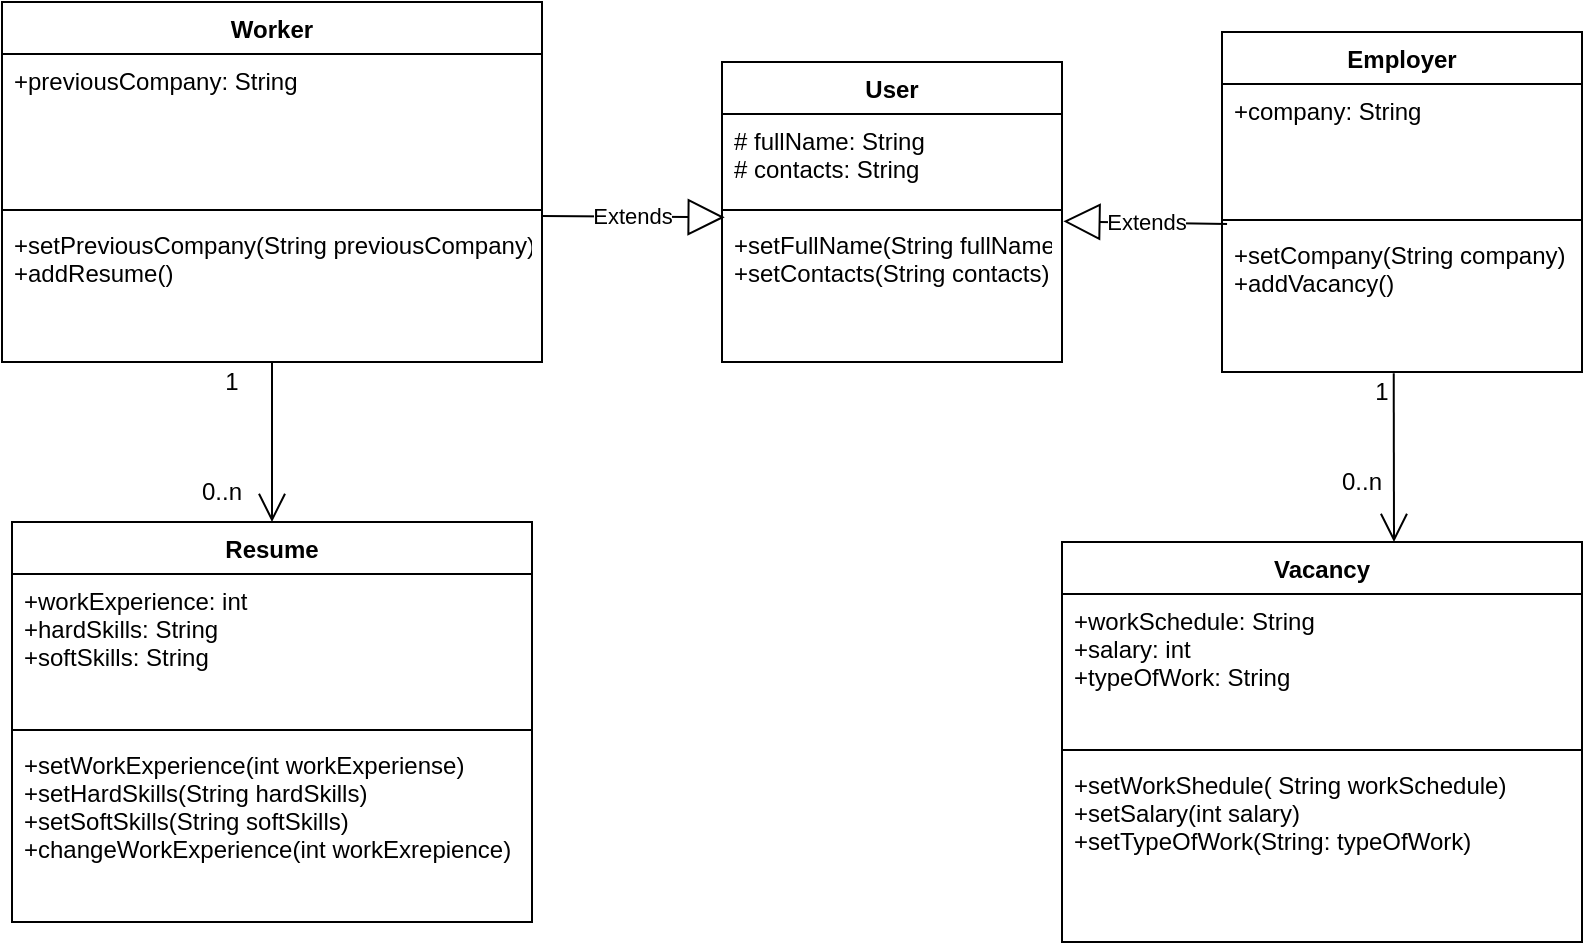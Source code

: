 <mxfile version="13.9.9" type="device"><diagram id="LxHctBD58EU1r0GbPUik" name="Страница 1"><mxGraphModel dx="928" dy="688" grid="1" gridSize="10" guides="1" tooltips="1" connect="1" arrows="1" fold="1" page="1" pageScale="1" pageWidth="827" pageHeight="1169" math="0" shadow="0"><root><mxCell id="0"/><mxCell id="1" parent="0"/><mxCell id="pvn2tWsTPu2ZAhXuEeDq-3" value="Worker" style="swimlane;fontStyle=1;align=center;verticalAlign=top;childLayout=stackLayout;horizontal=1;startSize=26;horizontalStack=0;resizeParent=1;resizeParentMax=0;resizeLast=0;collapsible=1;marginBottom=0;" vertex="1" parent="1"><mxGeometry x="30" y="190" width="270" height="180" as="geometry"/></mxCell><mxCell id="pvn2tWsTPu2ZAhXuEeDq-4" value="+previousCompany: String" style="text;strokeColor=none;fillColor=none;align=left;verticalAlign=top;spacingLeft=4;spacingRight=4;overflow=hidden;rotatable=0;points=[[0,0.5],[1,0.5]];portConstraint=eastwest;" vertex="1" parent="pvn2tWsTPu2ZAhXuEeDq-3"><mxGeometry y="26" width="270" height="74" as="geometry"/></mxCell><mxCell id="pvn2tWsTPu2ZAhXuEeDq-5" value="" style="line;strokeWidth=1;fillColor=none;align=left;verticalAlign=middle;spacingTop=-1;spacingLeft=3;spacingRight=3;rotatable=0;labelPosition=right;points=[];portConstraint=eastwest;" vertex="1" parent="pvn2tWsTPu2ZAhXuEeDq-3"><mxGeometry y="100" width="270" height="8" as="geometry"/></mxCell><mxCell id="pvn2tWsTPu2ZAhXuEeDq-6" value="+setPreviousCompany(String previousCompany)&#10;+addResume()&#10;" style="text;strokeColor=none;fillColor=none;align=left;verticalAlign=top;spacingLeft=4;spacingRight=4;overflow=hidden;rotatable=0;points=[[0,0.5],[1,0.5]];portConstraint=eastwest;" vertex="1" parent="pvn2tWsTPu2ZAhXuEeDq-3"><mxGeometry y="108" width="270" height="72" as="geometry"/></mxCell><mxCell id="pvn2tWsTPu2ZAhXuEeDq-7" value="Employer" style="swimlane;fontStyle=1;align=center;verticalAlign=top;childLayout=stackLayout;horizontal=1;startSize=26;horizontalStack=0;resizeParent=1;resizeParentMax=0;resizeLast=0;collapsible=1;marginBottom=0;" vertex="1" parent="1"><mxGeometry x="640" y="205" width="180" height="170" as="geometry"/></mxCell><mxCell id="pvn2tWsTPu2ZAhXuEeDq-8" value="+company: String" style="text;strokeColor=none;fillColor=none;align=left;verticalAlign=top;spacingLeft=4;spacingRight=4;overflow=hidden;rotatable=0;points=[[0,0.5],[1,0.5]];portConstraint=eastwest;" vertex="1" parent="pvn2tWsTPu2ZAhXuEeDq-7"><mxGeometry y="26" width="180" height="64" as="geometry"/></mxCell><mxCell id="pvn2tWsTPu2ZAhXuEeDq-9" value="" style="line;strokeWidth=1;fillColor=none;align=left;verticalAlign=middle;spacingTop=-1;spacingLeft=3;spacingRight=3;rotatable=0;labelPosition=right;points=[];portConstraint=eastwest;" vertex="1" parent="pvn2tWsTPu2ZAhXuEeDq-7"><mxGeometry y="90" width="180" height="8" as="geometry"/></mxCell><mxCell id="pvn2tWsTPu2ZAhXuEeDq-10" value="+setCompany(String company)&#10;+addVacancy()" style="text;strokeColor=none;fillColor=none;align=left;verticalAlign=top;spacingLeft=4;spacingRight=4;overflow=hidden;rotatable=0;points=[[0,0.5],[1,0.5]];portConstraint=eastwest;" vertex="1" parent="pvn2tWsTPu2ZAhXuEeDq-7"><mxGeometry y="98" width="180" height="72" as="geometry"/></mxCell><mxCell id="pvn2tWsTPu2ZAhXuEeDq-11" value="User" style="swimlane;fontStyle=1;align=center;verticalAlign=top;childLayout=stackLayout;horizontal=1;startSize=26;horizontalStack=0;resizeParent=1;resizeParentMax=0;resizeLast=0;collapsible=1;marginBottom=0;" vertex="1" parent="1"><mxGeometry x="390" y="220" width="170" height="150" as="geometry"/></mxCell><mxCell id="pvn2tWsTPu2ZAhXuEeDq-12" value="# fullName: String&#10;# contacts: String&#10;" style="text;strokeColor=none;fillColor=none;align=left;verticalAlign=top;spacingLeft=4;spacingRight=4;overflow=hidden;rotatable=0;points=[[0,0.5],[1,0.5]];portConstraint=eastwest;" vertex="1" parent="pvn2tWsTPu2ZAhXuEeDq-11"><mxGeometry y="26" width="170" height="44" as="geometry"/></mxCell><mxCell id="pvn2tWsTPu2ZAhXuEeDq-13" value="" style="line;strokeWidth=1;fillColor=none;align=left;verticalAlign=middle;spacingTop=-1;spacingLeft=3;spacingRight=3;rotatable=0;labelPosition=right;points=[];portConstraint=eastwest;" vertex="1" parent="pvn2tWsTPu2ZAhXuEeDq-11"><mxGeometry y="70" width="170" height="8" as="geometry"/></mxCell><mxCell id="pvn2tWsTPu2ZAhXuEeDq-14" value="+setFullName(String fullName)&#10;+setContacts(String contacts)" style="text;strokeColor=none;fillColor=none;align=left;verticalAlign=top;spacingLeft=4;spacingRight=4;overflow=hidden;rotatable=0;points=[[0,0.5],[1,0.5]];portConstraint=eastwest;" vertex="1" parent="pvn2tWsTPu2ZAhXuEeDq-11"><mxGeometry y="78" width="170" height="72" as="geometry"/></mxCell><mxCell id="pvn2tWsTPu2ZAhXuEeDq-15" value="Resume" style="swimlane;fontStyle=1;align=center;verticalAlign=top;childLayout=stackLayout;horizontal=1;startSize=26;horizontalStack=0;resizeParent=1;resizeParentMax=0;resizeLast=0;collapsible=1;marginBottom=0;" vertex="1" parent="1"><mxGeometry x="35" y="450" width="260" height="200" as="geometry"/></mxCell><mxCell id="pvn2tWsTPu2ZAhXuEeDq-16" value="+workExperience: int&#10;+hardSkills: String&#10;+softSkills: String" style="text;strokeColor=none;fillColor=none;align=left;verticalAlign=top;spacingLeft=4;spacingRight=4;overflow=hidden;rotatable=0;points=[[0,0.5],[1,0.5]];portConstraint=eastwest;" vertex="1" parent="pvn2tWsTPu2ZAhXuEeDq-15"><mxGeometry y="26" width="260" height="74" as="geometry"/></mxCell><mxCell id="pvn2tWsTPu2ZAhXuEeDq-17" value="" style="line;strokeWidth=1;fillColor=none;align=left;verticalAlign=middle;spacingTop=-1;spacingLeft=3;spacingRight=3;rotatable=0;labelPosition=right;points=[];portConstraint=eastwest;" vertex="1" parent="pvn2tWsTPu2ZAhXuEeDq-15"><mxGeometry y="100" width="260" height="8" as="geometry"/></mxCell><mxCell id="pvn2tWsTPu2ZAhXuEeDq-18" value="+setWorkExperience(int workExperiense)&#10;+setHardSkills(String hardSkills)&#10;+setSoftSkills(String softSkills)&#10;+changeWorkExperience(int workExrepience)" style="text;strokeColor=none;fillColor=none;align=left;verticalAlign=top;spacingLeft=4;spacingRight=4;overflow=hidden;rotatable=0;points=[[0,0.5],[1,0.5]];portConstraint=eastwest;" vertex="1" parent="pvn2tWsTPu2ZAhXuEeDq-15"><mxGeometry y="108" width="260" height="92" as="geometry"/></mxCell><mxCell id="pvn2tWsTPu2ZAhXuEeDq-19" value="Vacancy" style="swimlane;fontStyle=1;align=center;verticalAlign=top;childLayout=stackLayout;horizontal=1;startSize=26;horizontalStack=0;resizeParent=1;resizeParentMax=0;resizeLast=0;collapsible=1;marginBottom=0;" vertex="1" parent="1"><mxGeometry x="560" y="460" width="260" height="200" as="geometry"><mxRectangle x="560" y="460" width="80" height="26" as="alternateBounds"/></mxGeometry></mxCell><mxCell id="pvn2tWsTPu2ZAhXuEeDq-20" value="+workSchedule: String&#10;+salary: int&#10;+typeOfWork: String" style="text;strokeColor=none;fillColor=none;align=left;verticalAlign=top;spacingLeft=4;spacingRight=4;overflow=hidden;rotatable=0;points=[[0,0.5],[1,0.5]];portConstraint=eastwest;" vertex="1" parent="pvn2tWsTPu2ZAhXuEeDq-19"><mxGeometry y="26" width="260" height="74" as="geometry"/></mxCell><mxCell id="pvn2tWsTPu2ZAhXuEeDq-21" value="" style="line;strokeWidth=1;fillColor=none;align=left;verticalAlign=middle;spacingTop=-1;spacingLeft=3;spacingRight=3;rotatable=0;labelPosition=right;points=[];portConstraint=eastwest;" vertex="1" parent="pvn2tWsTPu2ZAhXuEeDq-19"><mxGeometry y="100" width="260" height="8" as="geometry"/></mxCell><mxCell id="pvn2tWsTPu2ZAhXuEeDq-22" value="+setWorkShedule( String workSchedule)&#10;+setSalary(int salary)&#10;+setTypeOfWork(String: typeOfWork)" style="text;strokeColor=none;fillColor=none;align=left;verticalAlign=top;spacingLeft=4;spacingRight=4;overflow=hidden;rotatable=0;points=[[0,0.5],[1,0.5]];portConstraint=eastwest;" vertex="1" parent="pvn2tWsTPu2ZAhXuEeDq-19"><mxGeometry y="108" width="260" height="92" as="geometry"/></mxCell><mxCell id="pvn2tWsTPu2ZAhXuEeDq-34" value="1" style="text;html=1;strokeColor=none;fillColor=none;align=center;verticalAlign=middle;whiteSpace=wrap;rounded=0;" vertex="1" parent="1"><mxGeometry x="130" y="370" width="30" height="20" as="geometry"/></mxCell><mxCell id="pvn2tWsTPu2ZAhXuEeDq-35" value="0..n" style="text;html=1;strokeColor=none;fillColor=none;align=center;verticalAlign=middle;whiteSpace=wrap;rounded=0;" vertex="1" parent="1"><mxGeometry x="120" y="420" width="40" height="30" as="geometry"/></mxCell><mxCell id="pvn2tWsTPu2ZAhXuEeDq-36" value="" style="endArrow=open;endFill=1;endSize=12;html=1;entryX=0.5;entryY=0;entryDx=0;entryDy=0;" edge="1" parent="1" source="pvn2tWsTPu2ZAhXuEeDq-6" target="pvn2tWsTPu2ZAhXuEeDq-15"><mxGeometry width="160" relative="1" as="geometry"><mxPoint x="390" y="460" as="sourcePoint"/><mxPoint x="550" y="460" as="targetPoint"/></mxGeometry></mxCell><mxCell id="pvn2tWsTPu2ZAhXuEeDq-37" value="" style="endArrow=open;endFill=1;endSize=12;html=1;exitX=0.477;exitY=1.008;exitDx=0;exitDy=0;exitPerimeter=0;" edge="1" parent="1" source="pvn2tWsTPu2ZAhXuEeDq-10"><mxGeometry width="160" relative="1" as="geometry"><mxPoint x="720" y="390" as="sourcePoint"/><mxPoint x="726" y="460" as="targetPoint"/></mxGeometry></mxCell><mxCell id="pvn2tWsTPu2ZAhXuEeDq-38" value="1" style="text;html=1;strokeColor=none;fillColor=none;align=center;verticalAlign=middle;whiteSpace=wrap;rounded=0;" vertex="1" parent="1"><mxGeometry x="700" y="375" width="40" height="20" as="geometry"/></mxCell><mxCell id="pvn2tWsTPu2ZAhXuEeDq-39" value="0..n" style="text;html=1;strokeColor=none;fillColor=none;align=center;verticalAlign=middle;whiteSpace=wrap;rounded=0;" vertex="1" parent="1"><mxGeometry x="690" y="420" width="40" height="20" as="geometry"/></mxCell><mxCell id="pvn2tWsTPu2ZAhXuEeDq-41" value="Extends" style="endArrow=block;endSize=16;endFill=0;html=1;exitX=1;exitY=0.875;exitDx=0;exitDy=0;exitPerimeter=0;entryX=0.008;entryY=-0.005;entryDx=0;entryDy=0;entryPerimeter=0;" edge="1" parent="1" source="pvn2tWsTPu2ZAhXuEeDq-5" target="pvn2tWsTPu2ZAhXuEeDq-14"><mxGeometry width="160" relative="1" as="geometry"><mxPoint x="390" y="460" as="sourcePoint"/><mxPoint x="550" y="460" as="targetPoint"/></mxGeometry></mxCell><mxCell id="pvn2tWsTPu2ZAhXuEeDq-42" value="Extends" style="endArrow=block;endSize=16;endFill=0;html=1;exitX=0.014;exitY=1.094;exitDx=0;exitDy=0;exitPerimeter=0;entryX=1.004;entryY=0.023;entryDx=0;entryDy=0;entryPerimeter=0;" edge="1" parent="1" source="pvn2tWsTPu2ZAhXuEeDq-8" target="pvn2tWsTPu2ZAhXuEeDq-14"><mxGeometry width="160" relative="1" as="geometry"><mxPoint x="390" y="460" as="sourcePoint"/><mxPoint x="550" y="460" as="targetPoint"/></mxGeometry></mxCell></root></mxGraphModel></diagram></mxfile>
